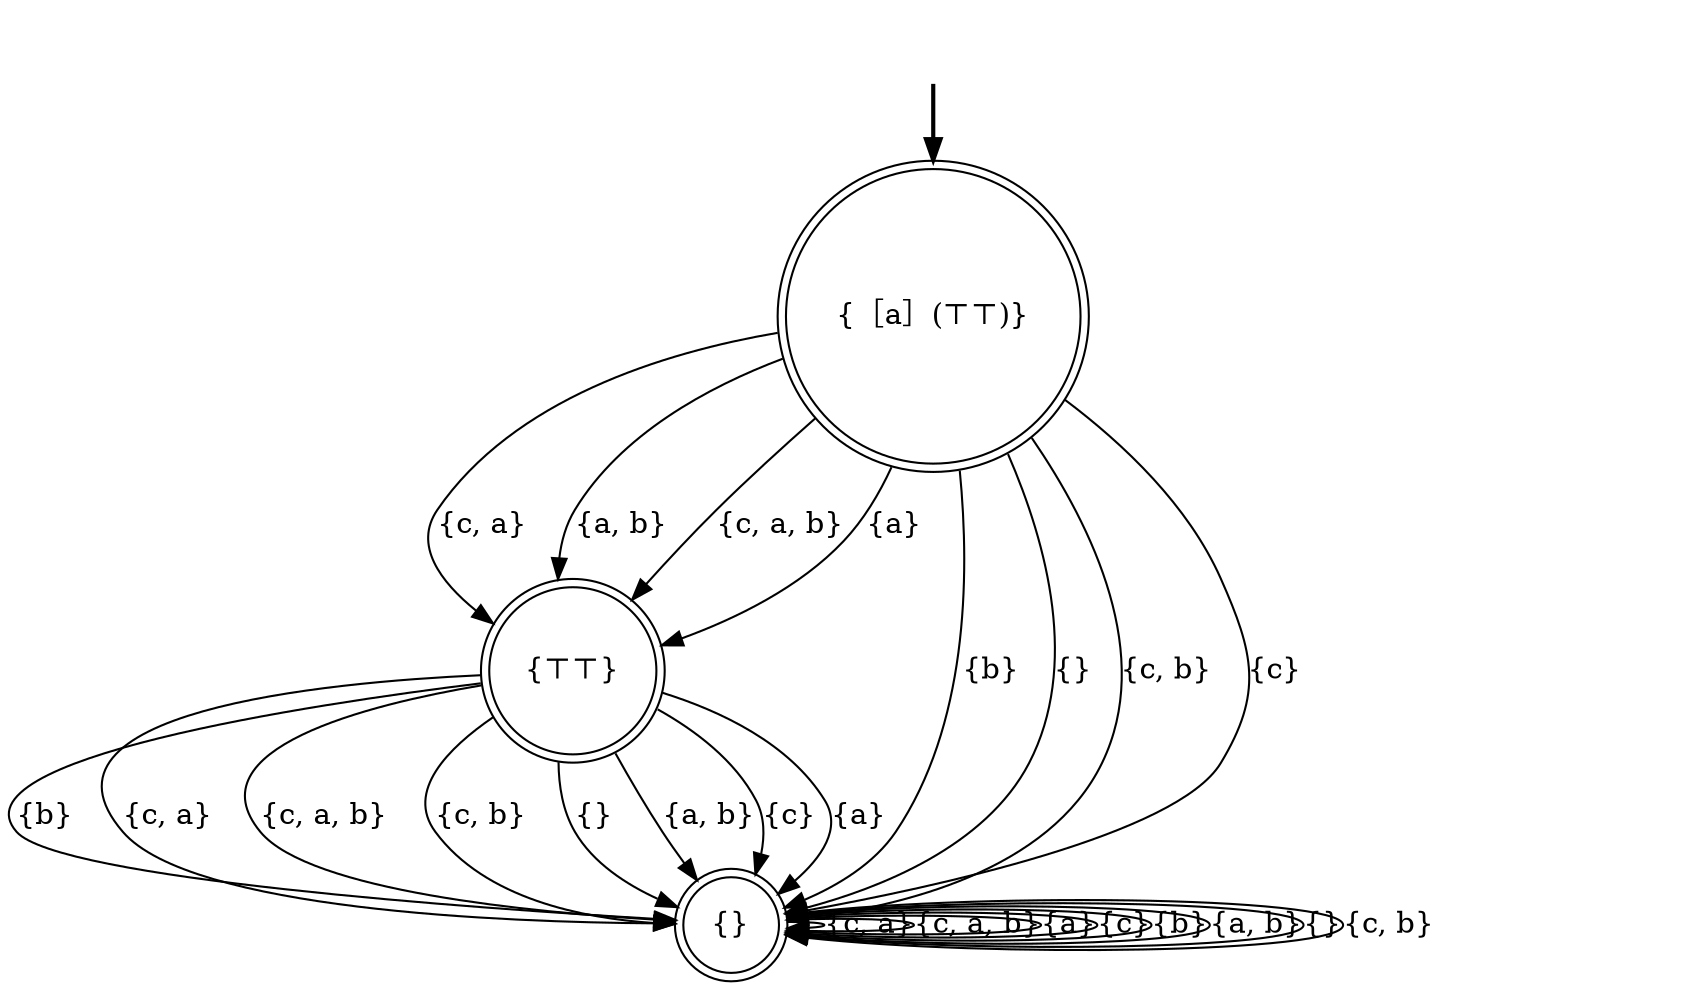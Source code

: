 digraph {
	fake0 [style=invisible]
	"{［a］(⊤⊤)}" [root=true shape=doublecircle]
	"{⊤⊤}" [shape=doublecircle]
	"{}" [shape=doublecircle]
	fake0 -> "{［a］(⊤⊤)}" [style=bold]
	"{⊤⊤}" -> "{}" [label="{b}"]
	"{［a］(⊤⊤)}" -> "{}" [label="{b}"]
	"{⊤⊤}" -> "{}" [label="{c, a}"]
	"{［a］(⊤⊤)}" -> "{}" [label="{}"]
	"{［a］(⊤⊤)}" -> "{⊤⊤}" [label="{c, a}"]
	"{}" -> "{}" [label="{c, a}"]
	"{［a］(⊤⊤)}" -> "{⊤⊤}" [label="{a, b}"]
	"{}" -> "{}" [label="{c, a, b}"]
	"{⊤⊤}" -> "{}" [label="{c, a, b}"]
	"{［a］(⊤⊤)}" -> "{}" [label="{c, b}"]
	"{⊤⊤}" -> "{}" [label="{c, b}"]
	"{}" -> "{}" [label="{a}"]
	"{}" -> "{}" [label="{c}"]
	"{}" -> "{}" [label="{b}"]
	"{}" -> "{}" [label="{a, b}"]
	"{}" -> "{}" [label="{}"]
	"{⊤⊤}" -> "{}" [label="{}"]
	"{［a］(⊤⊤)}" -> "{⊤⊤}" [label="{c, a, b}"]
	"{⊤⊤}" -> "{}" [label="{a, b}"]
	"{}" -> "{}" [label="{c, b}"]
	"{［a］(⊤⊤)}" -> "{⊤⊤}" [label="{a}"]
	"{⊤⊤}" -> "{}" [label="{c}"]
	"{［a］(⊤⊤)}" -> "{}" [label="{c}"]
	"{⊤⊤}" -> "{}" [label="{a}"]
}
